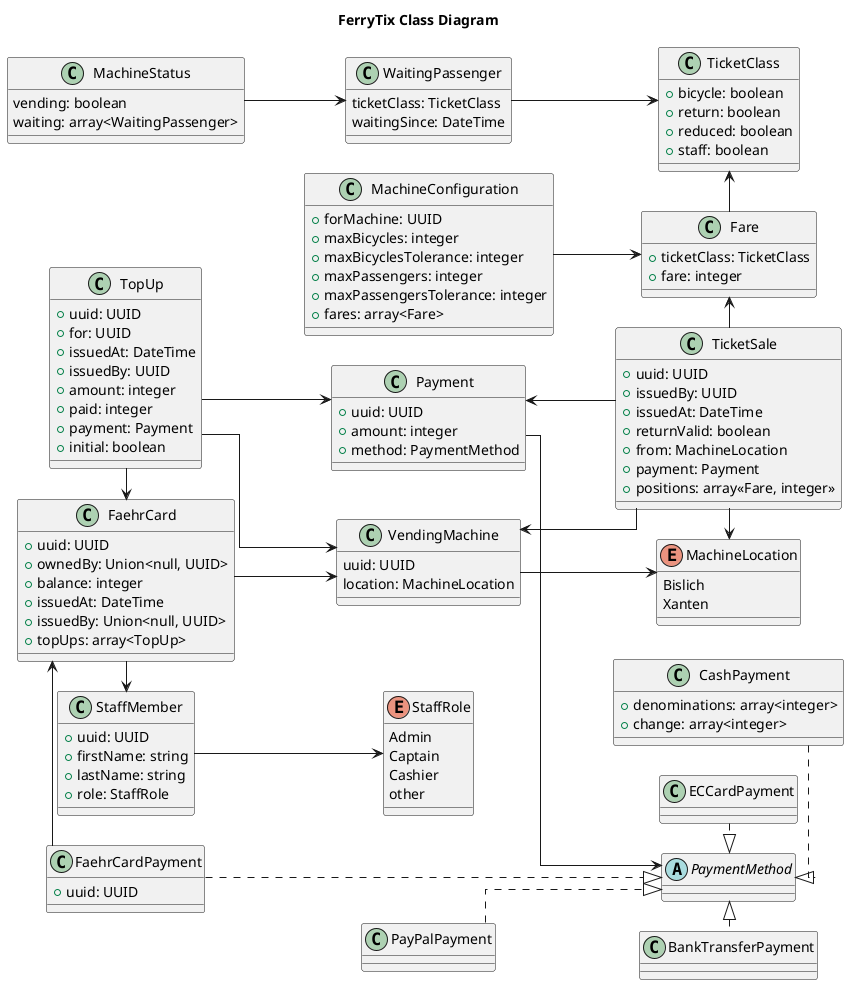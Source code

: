 @startuml
skinparam linetype ortho
left to right direction
skinparam nodesep 30
title: FerryTix Class Diagram
abstract class PaymentMethod

class FaehrCardPayment {
    + uuid: UUID
}
FaehrCardPayment .|> PaymentMethod
FaehrCardPayment -left-> FaehrCard

class CashPayment {
    + denominations: array<integer>
    + change: array<integer>
}

CashPayment .|> PaymentMethod

class ECCardPayment {

}

ECCardPayment .|> PaymentMethod

class BankTransferPayment {

}

BankTransferPayment .up|> PaymentMethod

class PayPalPayment {

}

PayPalPayment ..|> PaymentMethod

class Payment {
    + uuid: UUID
    + amount: integer
    + method: PaymentMethod
}

Payment --> PaymentMethod

class TicketSale {
    + uuid: UUID
    + issuedBy: UUID
    + issuedAt: DateTime
    + returnValid: boolean
    + from: MachineLocation
    + payment: Payment
    + positions: array<<Fare, integer>>
}

TicketSale-up-> VendingMachine
TicketSale-> MachineLocation
TicketSale -up> Fare
TicketSale -left-> Payment


class TicketClass {
    + bicycle: boolean
    + return: boolean
    + reduced: boolean
    + staff: boolean
}

class TopUp {
    + uuid: UUID
    + for: UUID
    + issuedAt: DateTime
    + issuedBy: UUID
    + amount: integer
    + paid: integer
    + payment: Payment
    + initial: boolean
}

TopUp-> FaehrCard
TopUp-> VendingMachine
TopUp--> Payment

class StaffMember {
    + uuid: UUID
    + firstName: string
    + lastName: string
    + role: StaffRole
}

StaffMember--> StaffRole

enum StaffRole {
    Admin
    Captain
    Cashier
    other
}

class FaehrCard {
    + uuid: UUID
    + ownedBy: Union<null, UUID>
    + balance: integer
    + issuedAt: DateTime
    + issuedBy: Union<null, UUID>
    + topUps: array<TopUp>
}

FaehrCard-> StaffMember
FaehrCard--> VendingMachine

class MachineConfiguration {
    + forMachine: UUID
    + maxBicycles: integer
    + maxBicyclesTolerance: integer
    + maxPassengers: integer
    + maxPassengersTolerance: integer
    + fares: array<Fare>
}

MachineConfiguration--> Fare

class Fare {
    + ticketClass: TicketClass
    + fare: integer
}

Fare-up> TicketClass

' enum MachineCommand {
'     setSignalRed
'     setSignalGreen
'     stopVending
'     startVending
' }

enum MachineLocation {
    Bislich
    Xanten
}

class VendingMachine {
    uuid: UUID
    location: MachineLocation
}

VendingMachine-> MachineLocation

class MachineStatus {
    vending: boolean
    waiting: array<WaitingPassenger>
}

MachineStatus--> WaitingPassenger

class WaitingPassenger {
    ticketClass: TicketClass
    waitingSince: DateTime
}

WaitingPassenger--> TicketClass

@enduml